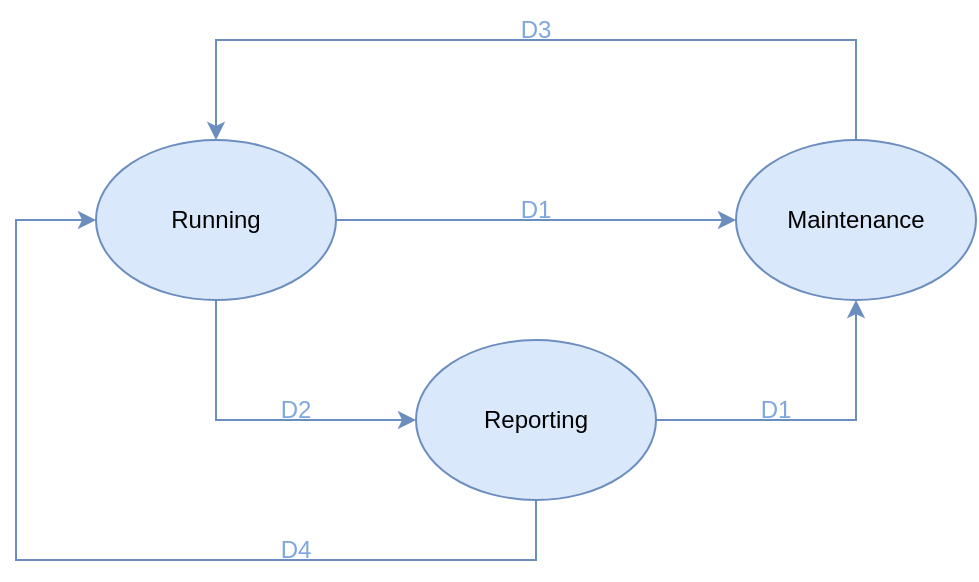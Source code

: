 <mxfile version="15.5.9" type="device"><diagram id="L079lL8q3hSQ4aNksWlI" name="Page-1"><mxGraphModel dx="1182" dy="748" grid="1" gridSize="10" guides="1" tooltips="1" connect="1" arrows="1" fold="1" page="1" pageScale="1" pageWidth="850" pageHeight="1100" math="0" shadow="0"><root><mxCell id="0"/><mxCell id="1" parent="0"/><mxCell id="b71IFNRJYAG_MUrM_mZr-4" style="edgeStyle=orthogonalEdgeStyle;rounded=0;orthogonalLoop=1;jettySize=auto;html=1;fillColor=#dae8fc;strokeColor=#6c8ebf;" parent="1" source="b71IFNRJYAG_MUrM_mZr-1" target="b71IFNRJYAG_MUrM_mZr-2" edge="1"><mxGeometry relative="1" as="geometry"/></mxCell><mxCell id="b71IFNRJYAG_MUrM_mZr-6" style="edgeStyle=orthogonalEdgeStyle;rounded=0;orthogonalLoop=1;jettySize=auto;html=1;fillColor=#dae8fc;strokeColor=#6c8ebf;" parent="1" source="b71IFNRJYAG_MUrM_mZr-1" target="b71IFNRJYAG_MUrM_mZr-3" edge="1"><mxGeometry relative="1" as="geometry"><Array as="points"><mxPoint x="290" y="290"/></Array></mxGeometry></mxCell><mxCell id="b71IFNRJYAG_MUrM_mZr-1" value="Running" style="ellipse;whiteSpace=wrap;html=1;fillColor=#dae8fc;strokeColor=#6c8ebf;" parent="1" vertex="1"><mxGeometry x="230" y="150" width="120" height="80" as="geometry"/></mxCell><mxCell id="b71IFNRJYAG_MUrM_mZr-5" style="edgeStyle=orthogonalEdgeStyle;rounded=0;orthogonalLoop=1;jettySize=auto;html=1;fillColor=#dae8fc;strokeColor=#6c8ebf;" parent="1" source="b71IFNRJYAG_MUrM_mZr-2" target="b71IFNRJYAG_MUrM_mZr-1" edge="1"><mxGeometry relative="1" as="geometry"><Array as="points"><mxPoint x="610" y="100"/><mxPoint x="290" y="100"/></Array></mxGeometry></mxCell><mxCell id="b71IFNRJYAG_MUrM_mZr-2" value="Maintenance" style="ellipse;whiteSpace=wrap;html=1;fillColor=#dae8fc;strokeColor=#6c8ebf;" parent="1" vertex="1"><mxGeometry x="550" y="150" width="120" height="80" as="geometry"/></mxCell><mxCell id="b71IFNRJYAG_MUrM_mZr-7" style="edgeStyle=orthogonalEdgeStyle;rounded=0;orthogonalLoop=1;jettySize=auto;html=1;fillColor=#dae8fc;strokeColor=#6c8ebf;" parent="1" source="b71IFNRJYAG_MUrM_mZr-3" target="b71IFNRJYAG_MUrM_mZr-2" edge="1"><mxGeometry relative="1" as="geometry"/></mxCell><mxCell id="b71IFNRJYAG_MUrM_mZr-8" style="edgeStyle=orthogonalEdgeStyle;rounded=0;orthogonalLoop=1;jettySize=auto;html=1;fillColor=#dae8fc;strokeColor=#6c8ebf;" parent="1" source="b71IFNRJYAG_MUrM_mZr-3" target="b71IFNRJYAG_MUrM_mZr-1" edge="1"><mxGeometry relative="1" as="geometry"><Array as="points"><mxPoint x="450" y="360"/><mxPoint x="190" y="360"/><mxPoint x="190" y="190"/></Array></mxGeometry></mxCell><mxCell id="b71IFNRJYAG_MUrM_mZr-3" value="Reporting" style="ellipse;whiteSpace=wrap;html=1;fillColor=#dae8fc;strokeColor=#6c8ebf;" parent="1" vertex="1"><mxGeometry x="390" y="250" width="120" height="80" as="geometry"/></mxCell><mxCell id="JTUPp4sy8o-8duinbOIs-2" value="D3" style="text;html=1;strokeColor=none;fillColor=none;align=center;verticalAlign=middle;whiteSpace=wrap;rounded=0;fontColor=#7EA6E0;" vertex="1" parent="1"><mxGeometry x="420" y="80" width="60" height="30" as="geometry"/></mxCell><mxCell id="JTUPp4sy8o-8duinbOIs-4" value="D1" style="text;html=1;strokeColor=none;fillColor=none;align=center;verticalAlign=middle;whiteSpace=wrap;rounded=0;fontColor=#7EA6E0;" vertex="1" parent="1"><mxGeometry x="420" y="170" width="60" height="30" as="geometry"/></mxCell><mxCell id="JTUPp4sy8o-8duinbOIs-5" value="D1" style="text;html=1;strokeColor=none;fillColor=none;align=center;verticalAlign=middle;whiteSpace=wrap;rounded=0;fontColor=#7EA6E0;" vertex="1" parent="1"><mxGeometry x="540" y="270" width="60" height="30" as="geometry"/></mxCell><mxCell id="JTUPp4sy8o-8duinbOIs-7" value="D2" style="text;html=1;strokeColor=none;fillColor=none;align=center;verticalAlign=middle;whiteSpace=wrap;rounded=0;fontColor=#7EA6E0;" vertex="1" parent="1"><mxGeometry x="300" y="270" width="60" height="30" as="geometry"/></mxCell><mxCell id="JTUPp4sy8o-8duinbOIs-8" value="D4" style="text;html=1;strokeColor=none;fillColor=none;align=center;verticalAlign=middle;whiteSpace=wrap;rounded=0;fontColor=#7EA6E0;" vertex="1" parent="1"><mxGeometry x="300" y="340" width="60" height="30" as="geometry"/></mxCell></root></mxGraphModel></diagram></mxfile>